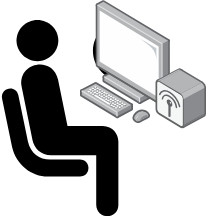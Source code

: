 <mxfile version="22.1.21" type="github">
  <diagram name="Page-1" id="0taMgHKyMAZZefSu413R">
    <mxGraphModel dx="1050" dy="530" grid="1" gridSize="10" guides="1" tooltips="1" connect="1" arrows="1" fold="1" page="1" pageScale="1" pageWidth="1050" pageHeight="1000" math="0" shadow="0">
      <root>
        <mxCell id="0" />
        <mxCell id="1" parent="0" />
        <mxCell id="1IfjCsQ6e4spi-T9Zk_L-1" value="" style="shape=mxgraph.signs.people.waiting_room_1;html=1;pointerEvents=1;fillColor=#000000;strokeColor=none;verticalLabelPosition=bottom;verticalAlign=top;align=center;" vertex="1" parent="1">
          <mxGeometry x="170" y="200" width="77" height="100" as="geometry" />
        </mxCell>
        <mxCell id="1IfjCsQ6e4spi-T9Zk_L-2" value="" style="image;points=[];aspect=fixed;html=1;align=center;shadow=0;dashed=0;image=img/lib/allied_telesis/computer_and_terminals/Personal_Computer_Wireless.svg;" vertex="1" parent="1">
          <mxGeometry x="210" y="190" width="63" height="64.2" as="geometry" />
        </mxCell>
      </root>
    </mxGraphModel>
  </diagram>
</mxfile>
